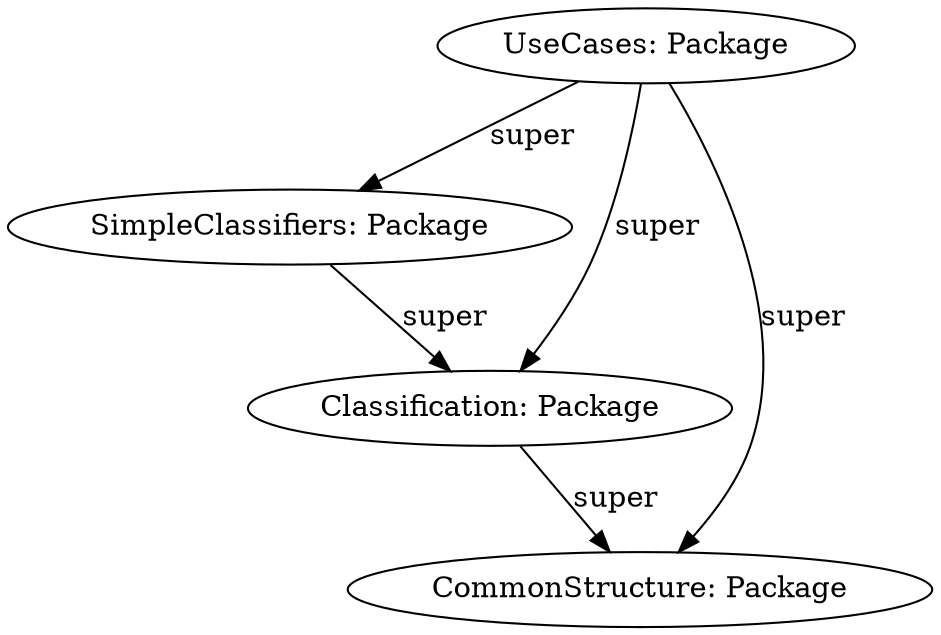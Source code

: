 digraph{
{style = filled
shape = box
}
"ID4f5ad6b7" [label= "SimpleClassifiers: Package" style=solid fillcolor = white]
"ID3bb186b" [label= "Classification: Package" style=solid fillcolor = white]
"ID4a2bc71f" [label= "CommonStructure: Package" style=solid fillcolor = white]
"ID2d5b549b" [label= "UseCases: Package" style=solid fillcolor = white]
ID2d5b549b -> ID4a2bc71f [label = "super" style = solid color = black ]
ID2d5b549b -> ID3bb186b [label = "super" style = solid color = black ]
ID3bb186b -> ID4a2bc71f [label = "super" style = solid color = black ]
ID4f5ad6b7 -> ID3bb186b [label = "super" style = solid color = black ]
ID2d5b549b -> ID4f5ad6b7 [label = "super" style = solid color = black ]
}